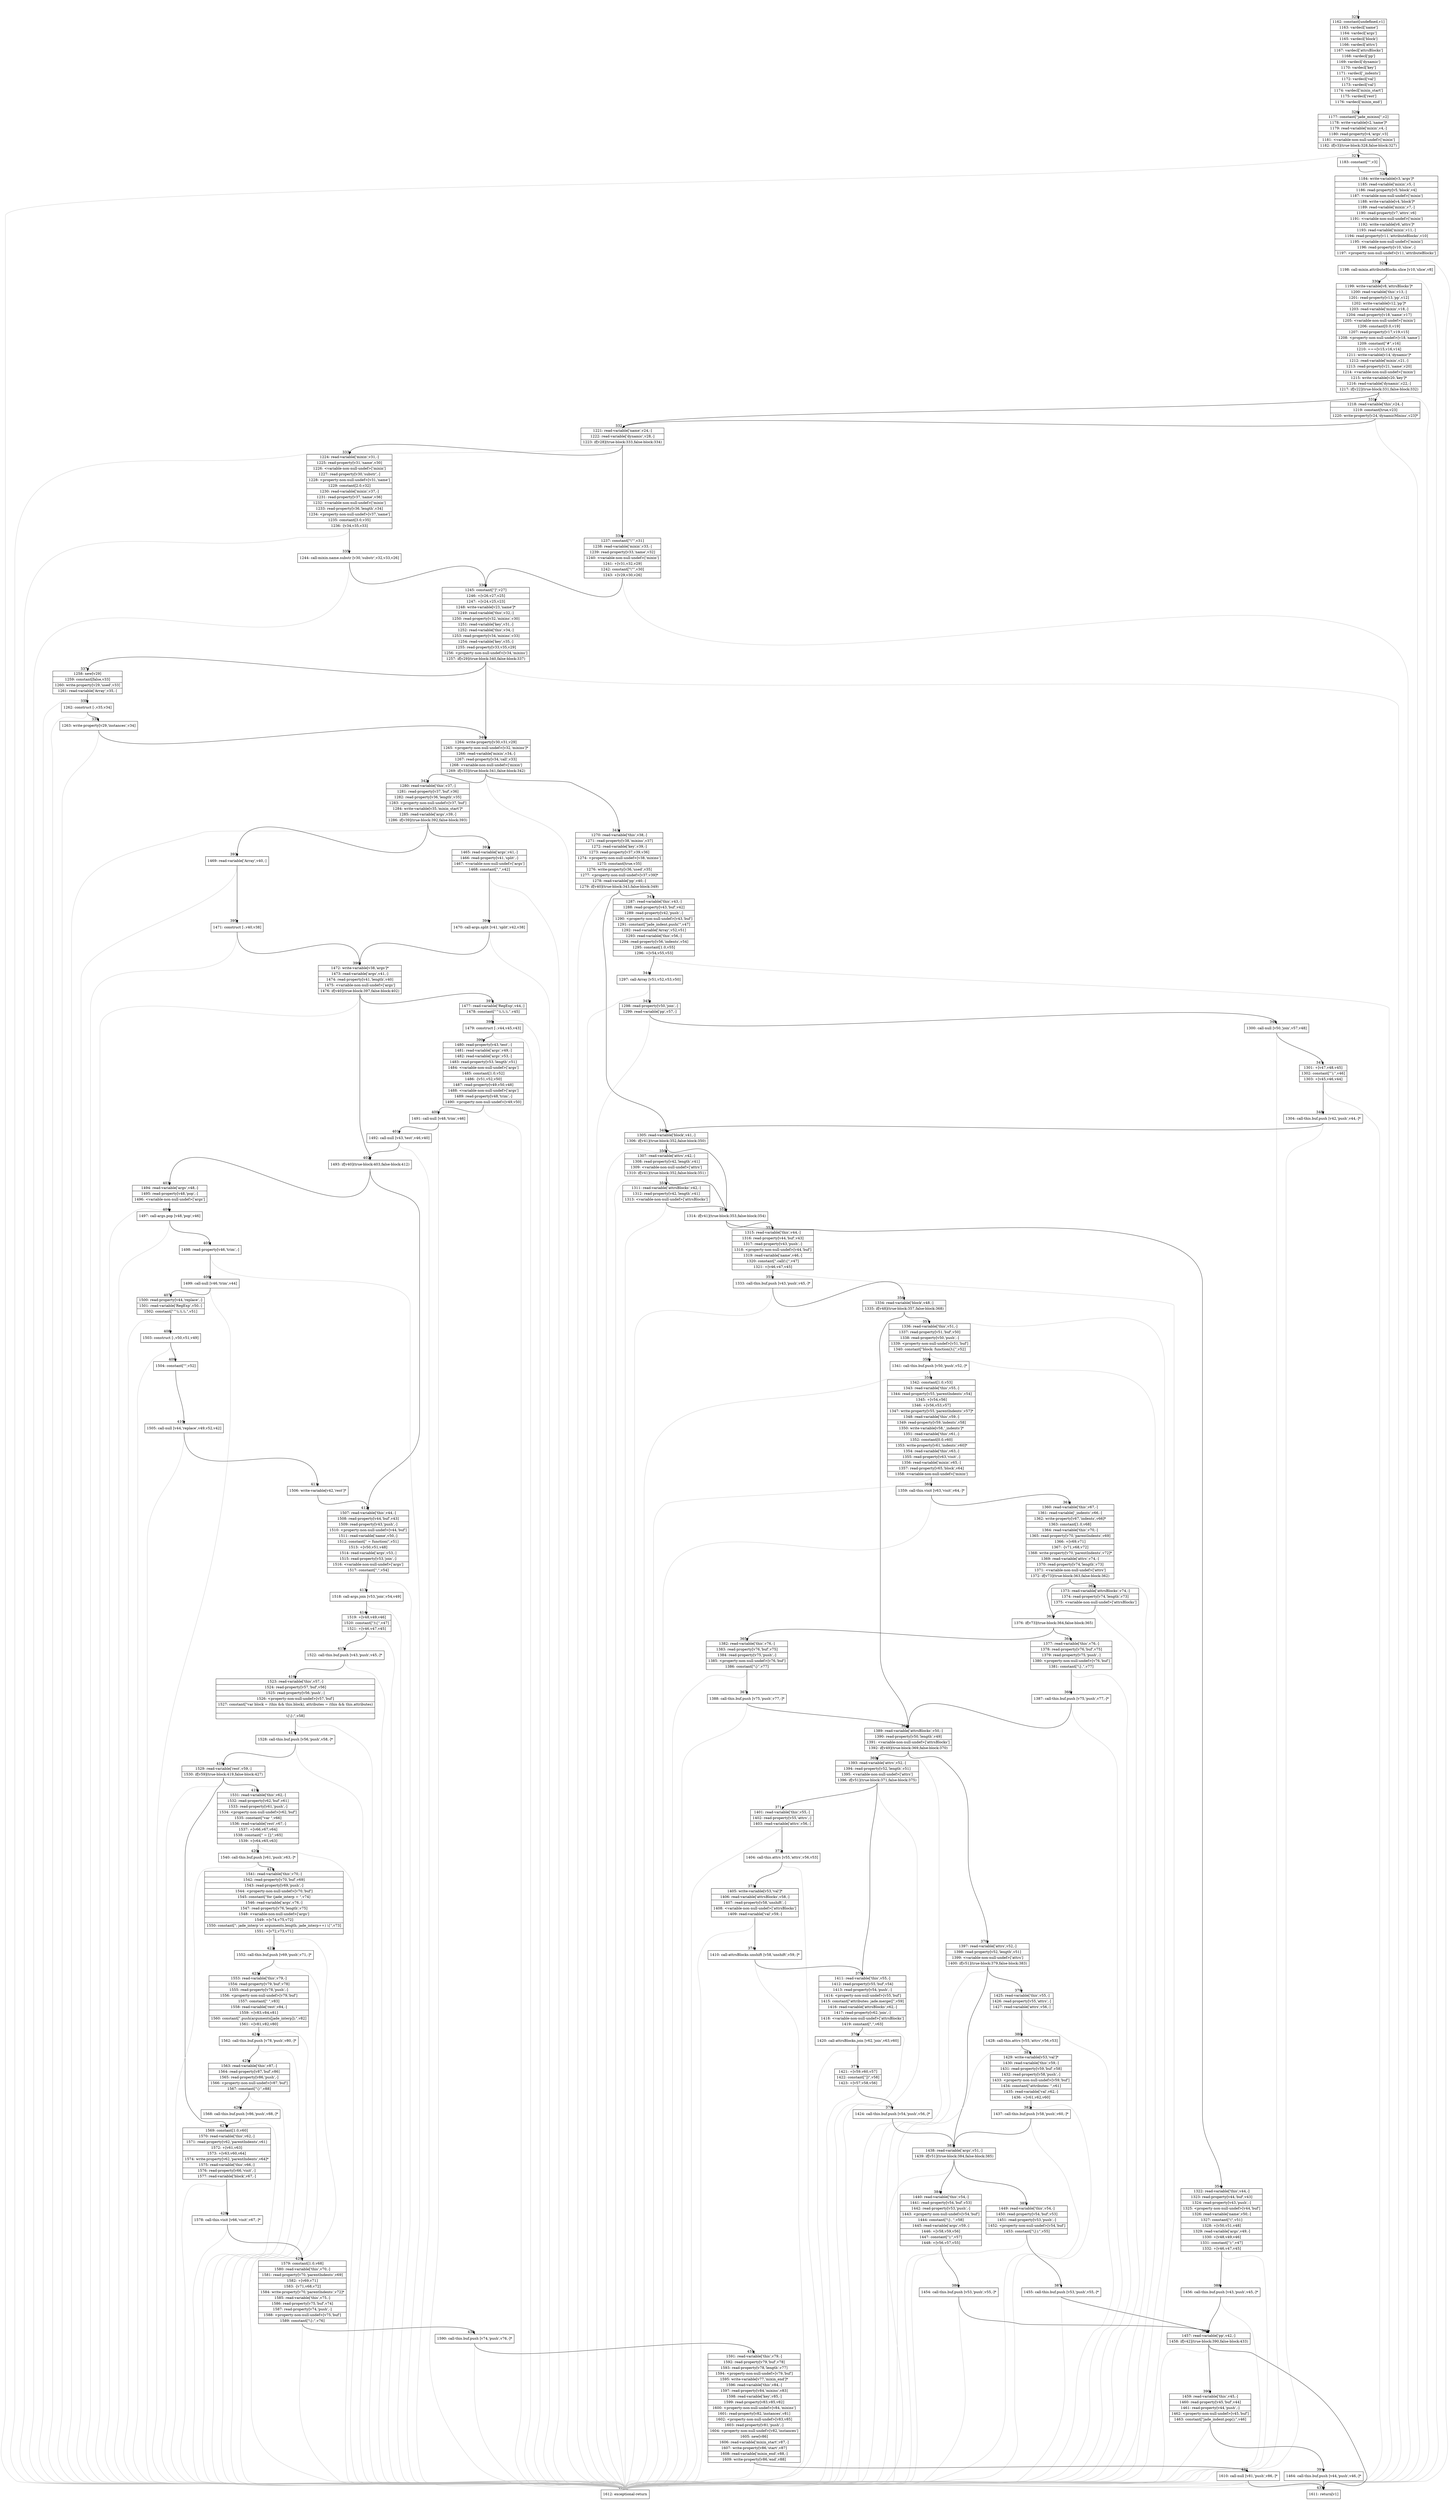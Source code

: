 digraph {
rankdir="TD"
BB_entry24[shape=none,label=""];
BB_entry24 -> BB325 [tailport=s, headport=n, headlabel="    325"]
BB325 [shape=record label="{1162: constant[undefined,v1]|1163: vardecl['name']|1164: vardecl['args']|1165: vardecl['block']|1166: vardecl['attrs']|1167: vardecl['attrsBlocks']|1168: vardecl['pp']|1169: vardecl['dynamic']|1170: vardecl['key']|1171: vardecl['_indents']|1172: vardecl['val']|1173: vardecl['val']|1174: vardecl['mixin_start']|1175: vardecl['rest']|1176: vardecl['mixin_end']}" ] 
BB325 -> BB326 [tailport=s, headport=n, headlabel="      326"]
BB326 [shape=record label="{1177: constant[\"jade_mixins[\",v2]|1178: write-variable[v2,'name']*|1179: read-variable['mixin',v4,-]|1180: read-property[v4,'args',v3]|1181: \<variable-non-null-undef\>['mixin']|1182: if[v3](true-block:328,false-block:327)}" ] 
BB326 -> BB328 [tailport=s, headport=n, headlabel="      328"]
BB326 -> BB327 [tailport=s, headport=n, headlabel="      327"]
BB326 -> BB434 [tailport=s, headport=n, color=gray, headlabel="      434"]
BB327 [shape=record label="{1183: constant[\"\",v3]}" ] 
BB327 -> BB328 [tailport=s, headport=n]
BB328 [shape=record label="{1184: write-variable[v3,'args']*|1185: read-variable['mixin',v5,-]|1186: read-property[v5,'block',v4]|1187: \<variable-non-null-undef\>['mixin']|1188: write-variable[v4,'block']*|1189: read-variable['mixin',v7,-]|1190: read-property[v7,'attrs',v6]|1191: \<variable-non-null-undef\>['mixin']|1192: write-variable[v6,'attrs']*|1193: read-variable['mixin',v11,-]|1194: read-property[v11,'attributeBlocks',v10]|1195: \<variable-non-null-undef\>['mixin']|1196: read-property[v10,'slice',-]|1197: \<property-non-null-undef\>[v11,'attributeBlocks']}" ] 
BB328 -> BB329 [tailport=s, headport=n, headlabel="      329"]
BB328 -> BB434 [tailport=s, headport=n, color=gray]
BB329 [shape=record label="{1198: call-mixin.attributeBlocks.slice [v10,'slice',v8]}" ] 
BB329 -> BB330 [tailport=s, headport=n, headlabel="      330"]
BB329 -> BB434 [tailport=s, headport=n, color=gray]
BB330 [shape=record label="{1199: write-variable[v8,'attrsBlocks']*|1200: read-variable['this',v13,-]|1201: read-property[v13,'pp',v12]|1202: write-variable[v12,'pp']*|1203: read-variable['mixin',v18,-]|1204: read-property[v18,'name',v17]|1205: \<variable-non-null-undef\>['mixin']|1206: constant[0.0,v19]|1207: read-property[v17,v19,v15]|1208: \<property-non-null-undef\>[v18,'name']|1209: constant[\"#\",v16]|1210: ===[v15,v16,v14]|1211: write-variable[v14,'dynamic']*|1212: read-variable['mixin',v21,-]|1213: read-property[v21,'name',v20]|1214: \<variable-non-null-undef\>['mixin']|1215: write-variable[v20,'key']*|1216: read-variable['dynamic',v22,-]|1217: if[v22](true-block:331,false-block:332)}" ] 
BB330 -> BB331 [tailport=s, headport=n, headlabel="      331"]
BB330 -> BB332 [tailport=s, headport=n, headlabel="      332"]
BB330 -> BB434 [tailport=s, headport=n, color=gray]
BB331 [shape=record label="{1218: read-variable['this',v24,-]|1219: constant[true,v23]|1220: write-property[v24,'dynamicMixins',v23]*}" ] 
BB331 -> BB332 [tailport=s, headport=n]
BB331 -> BB434 [tailport=s, headport=n, color=gray]
BB332 [shape=record label="{1221: read-variable['name',v24,-]|1222: read-variable['dynamic',v28,-]|1223: if[v28](true-block:333,false-block:334)}" ] 
BB332 -> BB333 [tailport=s, headport=n, headlabel="      333"]
BB332 -> BB334 [tailport=s, headport=n, headlabel="      334"]
BB332 -> BB434 [tailport=s, headport=n, color=gray]
BB333 [shape=record label="{1224: read-variable['mixin',v31,-]|1225: read-property[v31,'name',v30]|1226: \<variable-non-null-undef\>['mixin']|1227: read-property[v30,'substr',-]|1228: \<property-non-null-undef\>[v31,'name']|1229: constant[2.0,v32]|1230: read-variable['mixin',v37,-]|1231: read-property[v37,'name',v36]|1232: \<variable-non-null-undef\>['mixin']|1233: read-property[v36,'length',v34]|1234: \<property-non-null-undef\>[v37,'name']|1235: constant[3.0,v35]|1236: -[v34,v35,v33]}" ] 
BB333 -> BB335 [tailport=s, headport=n, headlabel="      335"]
BB333 -> BB434 [tailport=s, headport=n, color=gray]
BB334 [shape=record label="{1237: constant[\"\\\"\",v31]|1238: read-variable['mixin',v33,-]|1239: read-property[v33,'name',v32]|1240: \<variable-non-null-undef\>['mixin']|1241: +[v31,v32,v29]|1242: constant[\"\\\"\",v30]|1243: +[v29,v30,v26]}" ] 
BB334 -> BB336 [tailport=s, headport=n, headlabel="      336"]
BB334 -> BB434 [tailport=s, headport=n, color=gray]
BB335 [shape=record label="{1244: call-mixin.name.substr [v30,'substr',v32,v33,v26]}" ] 
BB335 -> BB336 [tailport=s, headport=n]
BB335 -> BB434 [tailport=s, headport=n, color=gray]
BB336 [shape=record label="{1245: constant[\"]\",v27]|1246: +[v26,v27,v25]|1247: +[v24,v25,v23]|1248: write-variable[v23,'name']*|1249: read-variable['this',v32,-]|1250: read-property[v32,'mixins',v30]|1251: read-variable['key',v31,-]|1252: read-variable['this',v34,-]|1253: read-property[v34,'mixins',v33]|1254: read-variable['key',v35,-]|1255: read-property[v33,v35,v29]|1256: \<property-non-null-undef\>[v34,'mixins']|1257: if[v29](true-block:340,false-block:337)}" ] 
BB336 -> BB340 [tailport=s, headport=n, headlabel="      340"]
BB336 -> BB337 [tailport=s, headport=n, headlabel="      337"]
BB336 -> BB434 [tailport=s, headport=n, color=gray]
BB337 [shape=record label="{1258: new[v29]|1259: constant[false,v33]|1260: write-property[v29,'used',v33]|1261: read-variable['Array',v35,-]}" ] 
BB337 -> BB338 [tailport=s, headport=n, headlabel="      338"]
BB337 -> BB434 [tailport=s, headport=n, color=gray]
BB338 [shape=record label="{1262: construct [-,v35,v34]}" ] 
BB338 -> BB339 [tailport=s, headport=n, headlabel="      339"]
BB338 -> BB434 [tailport=s, headport=n, color=gray]
BB339 [shape=record label="{1263: write-property[v29,'instances',v34]}" ] 
BB339 -> BB340 [tailport=s, headport=n]
BB339 -> BB434 [tailport=s, headport=n, color=gray]
BB340 [shape=record label="{1264: write-property[v30,v31,v29]|1265: \<property-non-null-undef\>[v32,'mixins']*|1266: read-variable['mixin',v34,-]|1267: read-property[v34,'call',v33]|1268: \<variable-non-null-undef\>['mixin']|1269: if[v33](true-block:341,false-block:342)}" ] 
BB340 -> BB341 [tailport=s, headport=n, headlabel="      341"]
BB340 -> BB342 [tailport=s, headport=n, headlabel="      342"]
BB340 -> BB434 [tailport=s, headport=n, color=gray]
BB341 [shape=record label="{1270: read-variable['this',v38,-]|1271: read-property[v38,'mixins',v37]|1272: read-variable['key',v39,-]|1273: read-property[v37,v39,v36]|1274: \<property-non-null-undef\>[v38,'mixins']|1275: constant[true,v35]|1276: write-property[v36,'used',v35]|1277: \<property-non-null-undef\>[v37,v39]*|1278: read-variable['pp',v40,-]|1279: if[v40](true-block:343,false-block:349)}" ] 
BB341 -> BB343 [tailport=s, headport=n, headlabel="      343"]
BB341 -> BB349 [tailport=s, headport=n, headlabel="      349"]
BB341 -> BB434 [tailport=s, headport=n, color=gray]
BB342 [shape=record label="{1280: read-variable['this',v37,-]|1281: read-property[v37,'buf',v36]|1282: read-property[v36,'length',v35]|1283: \<property-non-null-undef\>[v37,'buf']|1284: write-variable[v35,'mixin_start']*|1285: read-variable['args',v39,-]|1286: if[v39](true-block:392,false-block:393)}" ] 
BB342 -> BB392 [tailport=s, headport=n, headlabel="      392"]
BB342 -> BB393 [tailport=s, headport=n, headlabel="      393"]
BB342 -> BB434 [tailport=s, headport=n, color=gray]
BB343 [shape=record label="{1287: read-variable['this',v43,-]|1288: read-property[v43,'buf',v42]|1289: read-property[v42,'push',-]|1290: \<property-non-null-undef\>[v43,'buf']|1291: constant[\"jade_indent.push('\",v47]|1292: read-variable['Array',v52,v51]|1293: read-variable['this',v56,-]|1294: read-property[v56,'indents',v54]|1295: constant[1.0,v55]|1296: +[v54,v55,v53]}" ] 
BB343 -> BB344 [tailport=s, headport=n, headlabel="      344"]
BB343 -> BB434 [tailport=s, headport=n, color=gray]
BB344 [shape=record label="{1297: call-Array [v51,v52,v53,v50]}" ] 
BB344 -> BB345 [tailport=s, headport=n, headlabel="      345"]
BB344 -> BB434 [tailport=s, headport=n, color=gray]
BB345 [shape=record label="{1298: read-property[v50,'join',-]|1299: read-variable['pp',v57,-]}" ] 
BB345 -> BB346 [tailport=s, headport=n, headlabel="      346"]
BB345 -> BB434 [tailport=s, headport=n, color=gray]
BB346 [shape=record label="{1300: call-null [v50,'join',v57,v48]}" ] 
BB346 -> BB347 [tailport=s, headport=n, headlabel="      347"]
BB346 -> BB434 [tailport=s, headport=n, color=gray]
BB347 [shape=record label="{1301: +[v47,v48,v45]|1302: constant[\"');\",v46]|1303: +[v45,v46,v44]}" ] 
BB347 -> BB348 [tailport=s, headport=n, headlabel="      348"]
BB347 -> BB434 [tailport=s, headport=n, color=gray]
BB348 [shape=record label="{1304: call-this.buf.push [v42,'push',v44,-]*}" ] 
BB348 -> BB349 [tailport=s, headport=n]
BB348 -> BB434 [tailport=s, headport=n, color=gray]
BB349 [shape=record label="{1305: read-variable['block',v41,-]|1306: if[v41](true-block:352,false-block:350)}" ] 
BB349 -> BB352 [tailport=s, headport=n, headlabel="      352"]
BB349 -> BB350 [tailport=s, headport=n, headlabel="      350"]
BB349 -> BB434 [tailport=s, headport=n, color=gray]
BB350 [shape=record label="{1307: read-variable['attrs',v42,-]|1308: read-property[v42,'length',v41]|1309: \<variable-non-null-undef\>['attrs']|1310: if[v41](true-block:352,false-block:351)}" ] 
BB350 -> BB352 [tailport=s, headport=n]
BB350 -> BB351 [tailport=s, headport=n, headlabel="      351"]
BB350 -> BB434 [tailport=s, headport=n, color=gray]
BB351 [shape=record label="{1311: read-variable['attrsBlocks',v42,-]|1312: read-property[v42,'length',v41]|1313: \<variable-non-null-undef\>['attrsBlocks']}" ] 
BB351 -> BB352 [tailport=s, headport=n]
BB351 -> BB434 [tailport=s, headport=n, color=gray]
BB352 [shape=record label="{1314: if[v41](true-block:353,false-block:354)}" ] 
BB352 -> BB353 [tailport=s, headport=n, headlabel="      353"]
BB352 -> BB354 [tailport=s, headport=n, headlabel="      354"]
BB353 [shape=record label="{1315: read-variable['this',v44,-]|1316: read-property[v44,'buf',v43]|1317: read-property[v43,'push',-]|1318: \<property-non-null-undef\>[v44,'buf']|1319: read-variable['name',v46,-]|1320: constant[\".call(\\\{\",v47]|1321: +[v46,v47,v45]}" ] 
BB353 -> BB355 [tailport=s, headport=n, headlabel="      355"]
BB353 -> BB434 [tailport=s, headport=n, color=gray]
BB354 [shape=record label="{1322: read-variable['this',v44,-]|1323: read-property[v44,'buf',v43]|1324: read-property[v43,'push',-]|1325: \<property-non-null-undef\>[v44,'buf']|1326: read-variable['name',v50,-]|1327: constant[\"(\",v51]|1328: +[v50,v51,v48]|1329: read-variable['args',v49,-]|1330: +[v48,v49,v46]|1331: constant[\");\",v47]|1332: +[v46,v47,v45]}" ] 
BB354 -> BB388 [tailport=s, headport=n, headlabel="      388"]
BB354 -> BB434 [tailport=s, headport=n, color=gray]
BB355 [shape=record label="{1333: call-this.buf.push [v43,'push',v45,-]*}" ] 
BB355 -> BB356 [tailport=s, headport=n, headlabel="      356"]
BB355 -> BB434 [tailport=s, headport=n, color=gray]
BB356 [shape=record label="{1334: read-variable['block',v48,-]|1335: if[v48](true-block:357,false-block:368)}" ] 
BB356 -> BB357 [tailport=s, headport=n, headlabel="      357"]
BB356 -> BB368 [tailport=s, headport=n, headlabel="      368"]
BB356 -> BB434 [tailport=s, headport=n, color=gray]
BB357 [shape=record label="{1336: read-variable['this',v51,-]|1337: read-property[v51,'buf',v50]|1338: read-property[v50,'push',-]|1339: \<property-non-null-undef\>[v51,'buf']|1340: constant[\"block: function()\\\{\",v52]}" ] 
BB357 -> BB358 [tailport=s, headport=n, headlabel="      358"]
BB357 -> BB434 [tailport=s, headport=n, color=gray]
BB358 [shape=record label="{1341: call-this.buf.push [v50,'push',v52,-]*}" ] 
BB358 -> BB359 [tailport=s, headport=n, headlabel="      359"]
BB358 -> BB434 [tailport=s, headport=n, color=gray]
BB359 [shape=record label="{1342: constant[1.0,v53]|1343: read-variable['this',v55,-]|1344: read-property[v55,'parentIndents',v54]|1345: +[v54,v56]|1346: +[v56,v53,v57]|1347: write-property[v55,'parentIndents',v57]*|1348: read-variable['this',v59,-]|1349: read-property[v59,'indents',v58]|1350: write-variable[v58,'_indents']*|1351: read-variable['this',v61,-]|1352: constant[0.0,v60]|1353: write-property[v61,'indents',v60]*|1354: read-variable['this',v63,-]|1355: read-property[v63,'visit',-]|1356: read-variable['mixin',v65,-]|1357: read-property[v65,'block',v64]|1358: \<variable-non-null-undef\>['mixin']}" ] 
BB359 -> BB360 [tailport=s, headport=n, headlabel="      360"]
BB359 -> BB434 [tailport=s, headport=n, color=gray]
BB360 [shape=record label="{1359: call-this.visit [v63,'visit',v64,-]*}" ] 
BB360 -> BB361 [tailport=s, headport=n, headlabel="      361"]
BB360 -> BB434 [tailport=s, headport=n, color=gray]
BB361 [shape=record label="{1360: read-variable['this',v67,-]|1361: read-variable['_indents',v66,-]|1362: write-property[v67,'indents',v66]*|1363: constant[1.0,v68]|1364: read-variable['this',v70,-]|1365: read-property[v70,'parentIndents',v69]|1366: +[v69,v71]|1367: -[v71,v68,v72]|1368: write-property[v70,'parentIndents',v72]*|1369: read-variable['attrs',v74,-]|1370: read-property[v74,'length',v73]|1371: \<variable-non-null-undef\>['attrs']|1372: if[v73](true-block:363,false-block:362)}" ] 
BB361 -> BB363 [tailport=s, headport=n, headlabel="      363"]
BB361 -> BB362 [tailport=s, headport=n, headlabel="      362"]
BB361 -> BB434 [tailport=s, headport=n, color=gray]
BB362 [shape=record label="{1373: read-variable['attrsBlocks',v74,-]|1374: read-property[v74,'length',v73]|1375: \<variable-non-null-undef\>['attrsBlocks']}" ] 
BB362 -> BB363 [tailport=s, headport=n]
BB362 -> BB434 [tailport=s, headport=n, color=gray]
BB363 [shape=record label="{1376: if[v73](true-block:364,false-block:365)}" ] 
BB363 -> BB364 [tailport=s, headport=n, headlabel="      364"]
BB363 -> BB365 [tailport=s, headport=n, headlabel="      365"]
BB364 [shape=record label="{1377: read-variable['this',v76,-]|1378: read-property[v76,'buf',v75]|1379: read-property[v75,'push',-]|1380: \<property-non-null-undef\>[v76,'buf']|1381: constant[\"\\\},\",v77]}" ] 
BB364 -> BB366 [tailport=s, headport=n, headlabel="      366"]
BB364 -> BB434 [tailport=s, headport=n, color=gray]
BB365 [shape=record label="{1382: read-variable['this',v76,-]|1383: read-property[v76,'buf',v75]|1384: read-property[v75,'push',-]|1385: \<property-non-null-undef\>[v76,'buf']|1386: constant[\"\\\}\",v77]}" ] 
BB365 -> BB367 [tailport=s, headport=n, headlabel="      367"]
BB365 -> BB434 [tailport=s, headport=n, color=gray]
BB366 [shape=record label="{1387: call-this.buf.push [v75,'push',v77,-]*}" ] 
BB366 -> BB368 [tailport=s, headport=n]
BB366 -> BB434 [tailport=s, headport=n, color=gray]
BB367 [shape=record label="{1388: call-this.buf.push [v75,'push',v77,-]*}" ] 
BB367 -> BB368 [tailport=s, headport=n]
BB367 -> BB434 [tailport=s, headport=n, color=gray]
BB368 [shape=record label="{1389: read-variable['attrsBlocks',v50,-]|1390: read-property[v50,'length',v49]|1391: \<variable-non-null-undef\>['attrsBlocks']|1392: if[v49](true-block:369,false-block:370)}" ] 
BB368 -> BB369 [tailport=s, headport=n, headlabel="      369"]
BB368 -> BB370 [tailport=s, headport=n, headlabel="      370"]
BB368 -> BB434 [tailport=s, headport=n, color=gray]
BB369 [shape=record label="{1393: read-variable['attrs',v52,-]|1394: read-property[v52,'length',v51]|1395: \<variable-non-null-undef\>['attrs']|1396: if[v51](true-block:371,false-block:375)}" ] 
BB369 -> BB371 [tailport=s, headport=n, headlabel="      371"]
BB369 -> BB375 [tailport=s, headport=n, headlabel="      375"]
BB369 -> BB434 [tailport=s, headport=n, color=gray]
BB370 [shape=record label="{1397: read-variable['attrs',v52,-]|1398: read-property[v52,'length',v51]|1399: \<variable-non-null-undef\>['attrs']|1400: if[v51](true-block:379,false-block:383)}" ] 
BB370 -> BB379 [tailport=s, headport=n, headlabel="      379"]
BB370 -> BB383 [tailport=s, headport=n, headlabel="      383"]
BB370 -> BB434 [tailport=s, headport=n, color=gray]
BB371 [shape=record label="{1401: read-variable['this',v55,-]|1402: read-property[v55,'attrs',-]|1403: read-variable['attrs',v56,-]}" ] 
BB371 -> BB372 [tailport=s, headport=n, headlabel="      372"]
BB371 -> BB434 [tailport=s, headport=n, color=gray]
BB372 [shape=record label="{1404: call-this.attrs [v55,'attrs',v56,v53]}" ] 
BB372 -> BB373 [tailport=s, headport=n, headlabel="      373"]
BB372 -> BB434 [tailport=s, headport=n, color=gray]
BB373 [shape=record label="{1405: write-variable[v53,'val']*|1406: read-variable['attrsBlocks',v58,-]|1407: read-property[v58,'unshift',-]|1408: \<variable-non-null-undef\>['attrsBlocks']|1409: read-variable['val',v59,-]}" ] 
BB373 -> BB374 [tailport=s, headport=n, headlabel="      374"]
BB373 -> BB434 [tailport=s, headport=n, color=gray]
BB374 [shape=record label="{1410: call-attrsBlocks.unshift [v58,'unshift',v59,-]*}" ] 
BB374 -> BB375 [tailport=s, headport=n]
BB374 -> BB434 [tailport=s, headport=n, color=gray]
BB375 [shape=record label="{1411: read-variable['this',v55,-]|1412: read-property[v55,'buf',v54]|1413: read-property[v54,'push',-]|1414: \<property-non-null-undef\>[v55,'buf']|1415: constant[\"attributes: jade.merge([\",v59]|1416: read-variable['attrsBlocks',v62,-]|1417: read-property[v62,'join',-]|1418: \<variable-non-null-undef\>['attrsBlocks']|1419: constant[\",\",v63]}" ] 
BB375 -> BB376 [tailport=s, headport=n, headlabel="      376"]
BB375 -> BB434 [tailport=s, headport=n, color=gray]
BB376 [shape=record label="{1420: call-attrsBlocks.join [v62,'join',v63,v60]}" ] 
BB376 -> BB377 [tailport=s, headport=n, headlabel="      377"]
BB376 -> BB434 [tailport=s, headport=n, color=gray]
BB377 [shape=record label="{1421: +[v59,v60,v57]|1422: constant[\"])\",v58]|1423: +[v57,v58,v56]}" ] 
BB377 -> BB378 [tailport=s, headport=n, headlabel="      378"]
BB377 -> BB434 [tailport=s, headport=n, color=gray]
BB378 [shape=record label="{1424: call-this.buf.push [v54,'push',v56,-]*}" ] 
BB378 -> BB383 [tailport=s, headport=n]
BB378 -> BB434 [tailport=s, headport=n, color=gray]
BB379 [shape=record label="{1425: read-variable['this',v55,-]|1426: read-property[v55,'attrs',-]|1427: read-variable['attrs',v56,-]}" ] 
BB379 -> BB380 [tailport=s, headport=n, headlabel="      380"]
BB379 -> BB434 [tailport=s, headport=n, color=gray]
BB380 [shape=record label="{1428: call-this.attrs [v55,'attrs',v56,v53]}" ] 
BB380 -> BB381 [tailport=s, headport=n, headlabel="      381"]
BB380 -> BB434 [tailport=s, headport=n, color=gray]
BB381 [shape=record label="{1429: write-variable[v53,'val']*|1430: read-variable['this',v59,-]|1431: read-property[v59,'buf',v58]|1432: read-property[v58,'push',-]|1433: \<property-non-null-undef\>[v59,'buf']|1434: constant[\"attributes: \",v61]|1435: read-variable['val',v62,-]|1436: +[v61,v62,v60]}" ] 
BB381 -> BB382 [tailport=s, headport=n, headlabel="      382"]
BB381 -> BB434 [tailport=s, headport=n, color=gray]
BB382 [shape=record label="{1437: call-this.buf.push [v58,'push',v60,-]*}" ] 
BB382 -> BB383 [tailport=s, headport=n]
BB382 -> BB434 [tailport=s, headport=n, color=gray]
BB383 [shape=record label="{1438: read-variable['args',v51,-]|1439: if[v51](true-block:384,false-block:385)}" ] 
BB383 -> BB384 [tailport=s, headport=n, headlabel="      384"]
BB383 -> BB385 [tailport=s, headport=n, headlabel="      385"]
BB383 -> BB434 [tailport=s, headport=n, color=gray]
BB384 [shape=record label="{1440: read-variable['this',v54,-]|1441: read-property[v54,'buf',v53]|1442: read-property[v53,'push',-]|1443: \<property-non-null-undef\>[v54,'buf']|1444: constant[\"\\\}, \",v58]|1445: read-variable['args',v59,-]|1446: +[v58,v59,v56]|1447: constant[\");\",v57]|1448: +[v56,v57,v55]}" ] 
BB384 -> BB386 [tailport=s, headport=n, headlabel="      386"]
BB384 -> BB434 [tailport=s, headport=n, color=gray]
BB385 [shape=record label="{1449: read-variable['this',v54,-]|1450: read-property[v54,'buf',v53]|1451: read-property[v53,'push',-]|1452: \<property-non-null-undef\>[v54,'buf']|1453: constant[\"\\\});\",v55]}" ] 
BB385 -> BB387 [tailport=s, headport=n, headlabel="      387"]
BB385 -> BB434 [tailport=s, headport=n, color=gray]
BB386 [shape=record label="{1454: call-this.buf.push [v53,'push',v55,-]*}" ] 
BB386 -> BB389 [tailport=s, headport=n, headlabel="      389"]
BB386 -> BB434 [tailport=s, headport=n, color=gray]
BB387 [shape=record label="{1455: call-this.buf.push [v53,'push',v55,-]*}" ] 
BB387 -> BB389 [tailport=s, headport=n]
BB387 -> BB434 [tailport=s, headport=n, color=gray]
BB388 [shape=record label="{1456: call-this.buf.push [v43,'push',v45,-]*}" ] 
BB388 -> BB389 [tailport=s, headport=n]
BB388 -> BB434 [tailport=s, headport=n, color=gray]
BB389 [shape=record label="{1457: read-variable['pp',v42,-]|1458: if[v42](true-block:390,false-block:433)}" ] 
BB389 -> BB390 [tailport=s, headport=n, headlabel="      390"]
BB389 -> BB433 [tailport=s, headport=n, headlabel="      433"]
BB389 -> BB434 [tailport=s, headport=n, color=gray]
BB390 [shape=record label="{1459: read-variable['this',v45,-]|1460: read-property[v45,'buf',v44]|1461: read-property[v44,'push',-]|1462: \<property-non-null-undef\>[v45,'buf']|1463: constant[\"jade_indent.pop();\",v46]}" ] 
BB390 -> BB391 [tailport=s, headport=n, headlabel="      391"]
BB390 -> BB434 [tailport=s, headport=n, color=gray]
BB391 [shape=record label="{1464: call-this.buf.push [v44,'push',v46,-]*}" ] 
BB391 -> BB433 [tailport=s, headport=n]
BB391 -> BB434 [tailport=s, headport=n, color=gray]
BB392 [shape=record label="{1465: read-variable['args',v41,-]|1466: read-property[v41,'split',-]|1467: \<variable-non-null-undef\>['args']|1468: constant[\",\",v42]}" ] 
BB392 -> BB394 [tailport=s, headport=n, headlabel="      394"]
BB392 -> BB434 [tailport=s, headport=n, color=gray]
BB393 [shape=record label="{1469: read-variable['Array',v40,-]}" ] 
BB393 -> BB395 [tailport=s, headport=n, headlabel="      395"]
BB393 -> BB434 [tailport=s, headport=n, color=gray]
BB394 [shape=record label="{1470: call-args.split [v41,'split',v42,v38]}" ] 
BB394 -> BB396 [tailport=s, headport=n, headlabel="      396"]
BB394 -> BB434 [tailport=s, headport=n, color=gray]
BB395 [shape=record label="{1471: construct [-,v40,v38]}" ] 
BB395 -> BB396 [tailport=s, headport=n]
BB395 -> BB434 [tailport=s, headport=n, color=gray]
BB396 [shape=record label="{1472: write-variable[v38,'args']*|1473: read-variable['args',v41,-]|1474: read-property[v41,'length',v40]|1475: \<variable-non-null-undef\>['args']|1476: if[v40](true-block:397,false-block:402)}" ] 
BB396 -> BB402 [tailport=s, headport=n, headlabel="      402"]
BB396 -> BB397 [tailport=s, headport=n, headlabel="      397"]
BB396 -> BB434 [tailport=s, headport=n, color=gray]
BB397 [shape=record label="{1477: read-variable['RegExp',v44,-]|1478: constant[\"^\\\\.\\\\.\\\\.\",v45]}" ] 
BB397 -> BB398 [tailport=s, headport=n, headlabel="      398"]
BB397 -> BB434 [tailport=s, headport=n, color=gray]
BB398 [shape=record label="{1479: construct [-,v44,v45,v43]}" ] 
BB398 -> BB399 [tailport=s, headport=n, headlabel="      399"]
BB398 -> BB434 [tailport=s, headport=n, color=gray]
BB399 [shape=record label="{1480: read-property[v43,'test',-]|1481: read-variable['args',v49,-]|1482: read-variable['args',v53,-]|1483: read-property[v53,'length',v51]|1484: \<variable-non-null-undef\>['args']|1485: constant[1.0,v52]|1486: -[v51,v52,v50]|1487: read-property[v49,v50,v48]|1488: \<variable-non-null-undef\>['args']|1489: read-property[v48,'trim',-]|1490: \<property-non-null-undef\>[v49,v50]}" ] 
BB399 -> BB400 [tailport=s, headport=n, headlabel="      400"]
BB399 -> BB434 [tailport=s, headport=n, color=gray]
BB400 [shape=record label="{1491: call-null [v48,'trim',v46]}" ] 
BB400 -> BB401 [tailport=s, headport=n, headlabel="      401"]
BB400 -> BB434 [tailport=s, headport=n, color=gray]
BB401 [shape=record label="{1492: call-null [v43,'test',v46,v40]}" ] 
BB401 -> BB402 [tailport=s, headport=n]
BB401 -> BB434 [tailport=s, headport=n, color=gray]
BB402 [shape=record label="{1493: if[v40](true-block:403,false-block:412)}" ] 
BB402 -> BB403 [tailport=s, headport=n, headlabel="      403"]
BB402 -> BB412 [tailport=s, headport=n, headlabel="      412"]
BB403 [shape=record label="{1494: read-variable['args',v48,-]|1495: read-property[v48,'pop',-]|1496: \<variable-non-null-undef\>['args']}" ] 
BB403 -> BB404 [tailport=s, headport=n, headlabel="      404"]
BB403 -> BB434 [tailport=s, headport=n, color=gray]
BB404 [shape=record label="{1497: call-args.pop [v48,'pop',v46]}" ] 
BB404 -> BB405 [tailport=s, headport=n, headlabel="      405"]
BB404 -> BB434 [tailport=s, headport=n, color=gray]
BB405 [shape=record label="{1498: read-property[v46,'trim',-]}" ] 
BB405 -> BB406 [tailport=s, headport=n, headlabel="      406"]
BB405 -> BB434 [tailport=s, headport=n, color=gray]
BB406 [shape=record label="{1499: call-null [v46,'trim',v44]}" ] 
BB406 -> BB407 [tailport=s, headport=n, headlabel="      407"]
BB406 -> BB434 [tailport=s, headport=n, color=gray]
BB407 [shape=record label="{1500: read-property[v44,'replace',-]|1501: read-variable['RegExp',v50,-]|1502: constant[\"^\\\\.\\\\.\\\\.\",v51]}" ] 
BB407 -> BB408 [tailport=s, headport=n, headlabel="      408"]
BB407 -> BB434 [tailport=s, headport=n, color=gray]
BB408 [shape=record label="{1503: construct [-,v50,v51,v49]}" ] 
BB408 -> BB409 [tailport=s, headport=n, headlabel="      409"]
BB408 -> BB434 [tailport=s, headport=n, color=gray]
BB409 [shape=record label="{1504: constant[\"\",v52]}" ] 
BB409 -> BB410 [tailport=s, headport=n, headlabel="      410"]
BB410 [shape=record label="{1505: call-null [v44,'replace',v49,v52,v42]}" ] 
BB410 -> BB411 [tailport=s, headport=n, headlabel="      411"]
BB410 -> BB434 [tailport=s, headport=n, color=gray]
BB411 [shape=record label="{1506: write-variable[v42,'rest']*}" ] 
BB411 -> BB412 [tailport=s, headport=n]
BB412 [shape=record label="{1507: read-variable['this',v44,-]|1508: read-property[v44,'buf',v43]|1509: read-property[v43,'push',-]|1510: \<property-non-null-undef\>[v44,'buf']|1511: read-variable['name',v50,-]|1512: constant[\" = function(\",v51]|1513: +[v50,v51,v48]|1514: read-variable['args',v53,-]|1515: read-property[v53,'join',-]|1516: \<variable-non-null-undef\>['args']|1517: constant[\",\",v54]}" ] 
BB412 -> BB413 [tailport=s, headport=n, headlabel="      413"]
BB412 -> BB434 [tailport=s, headport=n, color=gray]
BB413 [shape=record label="{1518: call-args.join [v53,'join',v54,v49]}" ] 
BB413 -> BB414 [tailport=s, headport=n, headlabel="      414"]
BB413 -> BB434 [tailport=s, headport=n, color=gray]
BB414 [shape=record label="{1519: +[v48,v49,v46]|1520: constant[\")\\\{\",v47]|1521: +[v46,v47,v45]}" ] 
BB414 -> BB415 [tailport=s, headport=n, headlabel="      415"]
BB414 -> BB434 [tailport=s, headport=n, color=gray]
BB415 [shape=record label="{1522: call-this.buf.push [v43,'push',v45,-]*}" ] 
BB415 -> BB416 [tailport=s, headport=n, headlabel="      416"]
BB415 -> BB434 [tailport=s, headport=n, color=gray]
BB416 [shape=record label="{1523: read-variable['this',v57,-]|1524: read-property[v57,'buf',v56]|1525: read-property[v56,'push',-]|1526: \<property-non-null-undef\>[v57,'buf']|1527: constant[\"var block = (this && this.block), attributes = (this && this.attributes) || \\\{\\\};\",v58]}" ] 
BB416 -> BB417 [tailport=s, headport=n, headlabel="      417"]
BB416 -> BB434 [tailport=s, headport=n, color=gray]
BB417 [shape=record label="{1528: call-this.buf.push [v56,'push',v58,-]*}" ] 
BB417 -> BB418 [tailport=s, headport=n, headlabel="      418"]
BB417 -> BB434 [tailport=s, headport=n, color=gray]
BB418 [shape=record label="{1529: read-variable['rest',v59,-]|1530: if[v59](true-block:419,false-block:427)}" ] 
BB418 -> BB419 [tailport=s, headport=n, headlabel="      419"]
BB418 -> BB427 [tailport=s, headport=n, headlabel="      427"]
BB418 -> BB434 [tailport=s, headport=n, color=gray]
BB419 [shape=record label="{1531: read-variable['this',v62,-]|1532: read-property[v62,'buf',v61]|1533: read-property[v61,'push',-]|1534: \<property-non-null-undef\>[v62,'buf']|1535: constant[\"var \",v66]|1536: read-variable['rest',v67,-]|1537: +[v66,v67,v64]|1538: constant[\" = [];\",v65]|1539: +[v64,v65,v63]}" ] 
BB419 -> BB420 [tailport=s, headport=n, headlabel="      420"]
BB419 -> BB434 [tailport=s, headport=n, color=gray]
BB420 [shape=record label="{1540: call-this.buf.push [v61,'push',v63,-]*}" ] 
BB420 -> BB421 [tailport=s, headport=n, headlabel="      421"]
BB420 -> BB434 [tailport=s, headport=n, color=gray]
BB421 [shape=record label="{1541: read-variable['this',v70,-]|1542: read-property[v70,'buf',v69]|1543: read-property[v69,'push',-]|1544: \<property-non-null-undef\>[v70,'buf']|1545: constant[\"for (jade_interp = \",v74]|1546: read-variable['args',v76,-]|1547: read-property[v76,'length',v75]|1548: \<variable-non-null-undef\>['args']|1549: +[v74,v75,v72]|1550: constant[\"; jade_interp \\\< arguments.length; jade_interp++) \\\{\",v73]|1551: +[v72,v73,v71]}" ] 
BB421 -> BB422 [tailport=s, headport=n, headlabel="      422"]
BB421 -> BB434 [tailport=s, headport=n, color=gray]
BB422 [shape=record label="{1552: call-this.buf.push [v69,'push',v71,-]*}" ] 
BB422 -> BB423 [tailport=s, headport=n, headlabel="      423"]
BB422 -> BB434 [tailport=s, headport=n, color=gray]
BB423 [shape=record label="{1553: read-variable['this',v79,-]|1554: read-property[v79,'buf',v78]|1555: read-property[v78,'push',-]|1556: \<property-non-null-undef\>[v79,'buf']|1557: constant[\"  \",v83]|1558: read-variable['rest',v84,-]|1559: +[v83,v84,v81]|1560: constant[\".push(arguments[jade_interp]);\",v82]|1561: +[v81,v82,v80]}" ] 
BB423 -> BB424 [tailport=s, headport=n, headlabel="      424"]
BB423 -> BB434 [tailport=s, headport=n, color=gray]
BB424 [shape=record label="{1562: call-this.buf.push [v78,'push',v80,-]*}" ] 
BB424 -> BB425 [tailport=s, headport=n, headlabel="      425"]
BB424 -> BB434 [tailport=s, headport=n, color=gray]
BB425 [shape=record label="{1563: read-variable['this',v87,-]|1564: read-property[v87,'buf',v86]|1565: read-property[v86,'push',-]|1566: \<property-non-null-undef\>[v87,'buf']|1567: constant[\"\\\}\",v88]}" ] 
BB425 -> BB426 [tailport=s, headport=n, headlabel="      426"]
BB425 -> BB434 [tailport=s, headport=n, color=gray]
BB426 [shape=record label="{1568: call-this.buf.push [v86,'push',v88,-]*}" ] 
BB426 -> BB427 [tailport=s, headport=n]
BB426 -> BB434 [tailport=s, headport=n, color=gray]
BB427 [shape=record label="{1569: constant[1.0,v60]|1570: read-variable['this',v62,-]|1571: read-property[v62,'parentIndents',v61]|1572: +[v61,v63]|1573: +[v63,v60,v64]|1574: write-property[v62,'parentIndents',v64]*|1575: read-variable['this',v66,-]|1576: read-property[v66,'visit',-]|1577: read-variable['block',v67,-]}" ] 
BB427 -> BB428 [tailport=s, headport=n, headlabel="      428"]
BB427 -> BB434 [tailport=s, headport=n, color=gray]
BB428 [shape=record label="{1578: call-this.visit [v66,'visit',v67,-]*}" ] 
BB428 -> BB429 [tailport=s, headport=n, headlabel="      429"]
BB428 -> BB434 [tailport=s, headport=n, color=gray]
BB429 [shape=record label="{1579: constant[1.0,v68]|1580: read-variable['this',v70,-]|1581: read-property[v70,'parentIndents',v69]|1582: +[v69,v71]|1583: -[v71,v68,v72]|1584: write-property[v70,'parentIndents',v72]*|1585: read-variable['this',v75,-]|1586: read-property[v75,'buf',v74]|1587: read-property[v74,'push',-]|1588: \<property-non-null-undef\>[v75,'buf']|1589: constant[\"\\\};\",v76]}" ] 
BB429 -> BB430 [tailport=s, headport=n, headlabel="      430"]
BB429 -> BB434 [tailport=s, headport=n, color=gray]
BB430 [shape=record label="{1590: call-this.buf.push [v74,'push',v76,-]*}" ] 
BB430 -> BB431 [tailport=s, headport=n, headlabel="      431"]
BB430 -> BB434 [tailport=s, headport=n, color=gray]
BB431 [shape=record label="{1591: read-variable['this',v79,-]|1592: read-property[v79,'buf',v78]|1593: read-property[v78,'length',v77]|1594: \<property-non-null-undef\>[v79,'buf']|1595: write-variable[v77,'mixin_end']*|1596: read-variable['this',v84,-]|1597: read-property[v84,'mixins',v83]|1598: read-variable['key',v85,-]|1599: read-property[v83,v85,v82]|1600: \<property-non-null-undef\>[v84,'mixins']|1601: read-property[v82,'instances',v81]|1602: \<property-non-null-undef\>[v83,v85]|1603: read-property[v81,'push',-]|1604: \<property-non-null-undef\>[v82,'instances']|1605: new[v86]|1606: read-variable['mixin_start',v87,-]|1607: write-property[v86,'start',v87]|1608: read-variable['mixin_end',v88,-]|1609: write-property[v86,'end',v88]}" ] 
BB431 -> BB432 [tailport=s, headport=n, headlabel="      432"]
BB431 -> BB434 [tailport=s, headport=n, color=gray]
BB432 [shape=record label="{1610: call-null [v81,'push',v86,-]*}" ] 
BB432 -> BB433 [tailport=s, headport=n]
BB432 -> BB434 [tailport=s, headport=n, color=gray]
BB433 [shape=record label="{1611: return[v1]}" ] 
BB434 [shape=record label="{1612: exceptional-return}" ] 
//#$~ 421
}
